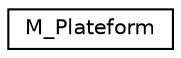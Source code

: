 digraph "Graphical Class Hierarchy"
{
 // LATEX_PDF_SIZE
  edge [fontname="Helvetica",fontsize="10",labelfontname="Helvetica",labelfontsize="10"];
  node [fontname="Helvetica",fontsize="10",shape=record];
  rankdir="LR";
  Node0 [label="M_Plateform",height=0.2,width=0.4,color="black", fillcolor="white", style="filled",URL="$classM__Plateform.html",tooltip=" "];
}
